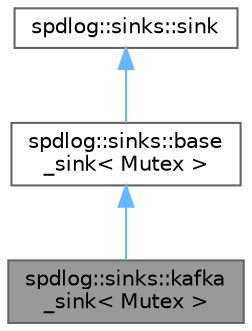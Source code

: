 digraph "spdlog::sinks::kafka_sink&lt; Mutex &gt;"
{
 // LATEX_PDF_SIZE
  bgcolor="transparent";
  edge [fontname=Helvetica,fontsize=10,labelfontname=Helvetica,labelfontsize=10];
  node [fontname=Helvetica,fontsize=10,shape=box,height=0.2,width=0.4];
  Node1 [id="Node000001",label="spdlog::sinks::kafka\l_sink\< Mutex \>",height=0.2,width=0.4,color="gray40", fillcolor="grey60", style="filled", fontcolor="black",tooltip=" "];
  Node2 -> Node1 [id="edge1_Node000001_Node000002",dir="back",color="steelblue1",style="solid",tooltip=" "];
  Node2 [id="Node000002",label="spdlog::sinks::base\l_sink\< Mutex \>",height=0.2,width=0.4,color="gray40", fillcolor="white", style="filled",URL="$classspdlog_1_1sinks_1_1base__sink.html",tooltip=" "];
  Node3 -> Node2 [id="edge2_Node000002_Node000003",dir="back",color="steelblue1",style="solid",tooltip=" "];
  Node3 [id="Node000003",label="spdlog::sinks::sink",height=0.2,width=0.4,color="gray40", fillcolor="white", style="filled",URL="$classspdlog_1_1sinks_1_1sink.html",tooltip=" "];
}
